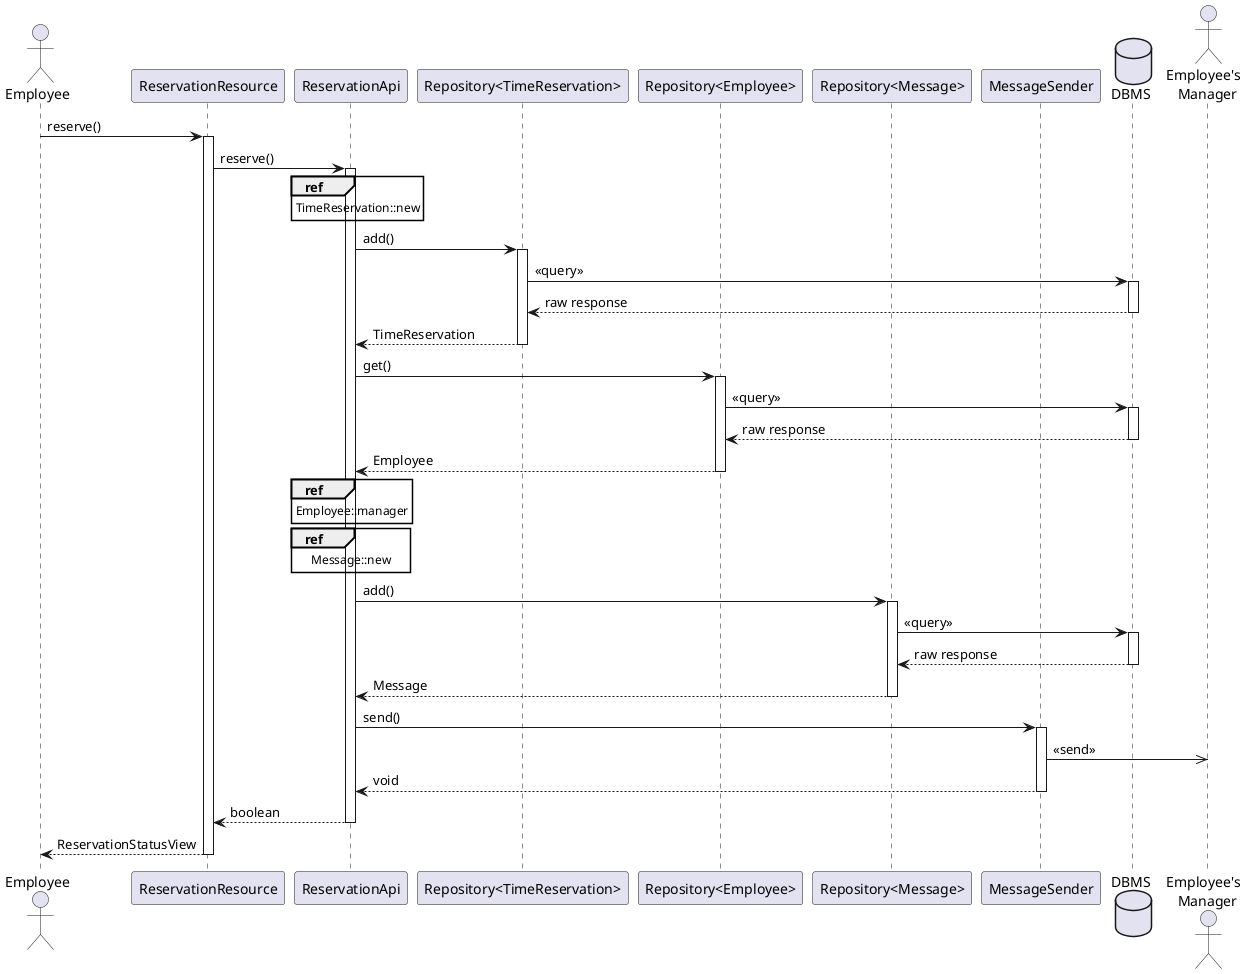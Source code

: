 @startuml

actor Employee as employee
participant ReservationResource as resource
participant ReservationApi as api
participant "Repository<TimeReservation>" as reservations
participant "Repository<Employee>" as employees
participant "Repository<Message>" as messages
participant MessageSender as sender
database DBMS
actor "Employee's \n Manager" as manager

employee -> resource : reserve()
activate resource

resource -> api : reserve()
activate api

  ''''' add time reservation
  ref over api : TimeReservation::new
  api -> reservations : add()
  activate reservations
  reservations -> DBMS : <<query>>
  activate DBMS
  DBMS --> reservations : raw response
  deactivate DBMS
  reservations --> api : TimeReservation
  deactivate reservations

  ''''' get manager of employee
  api -> employees : get()
  activate employees
  employees -> DBMS : <<query>>
  activate DBMS
  DBMS --> employees : raw response
  deactivate DBMS
  employees --> api : Employee
  deactivate employees
  ref over api : Employee::manager

  ''''' create message to manager
  ref over api : Message::new
  api -> messages : add()
  activate messages
  messages -> DBMS : <<query>>
  activate DBMS
  DBMS --> messages : raw response
  deactivate DBMS
  messages --> api : Message
  deactivate messages

  ''''' send a message
  api -> sender : send()
  activate sender
  sender ->> manager : <<send>>
  sender --> api : void
  deactivate sender

  api --> resource : boolean

deactivate api

resource --> employee : ReservationStatusView
deactivate resource


@enduml